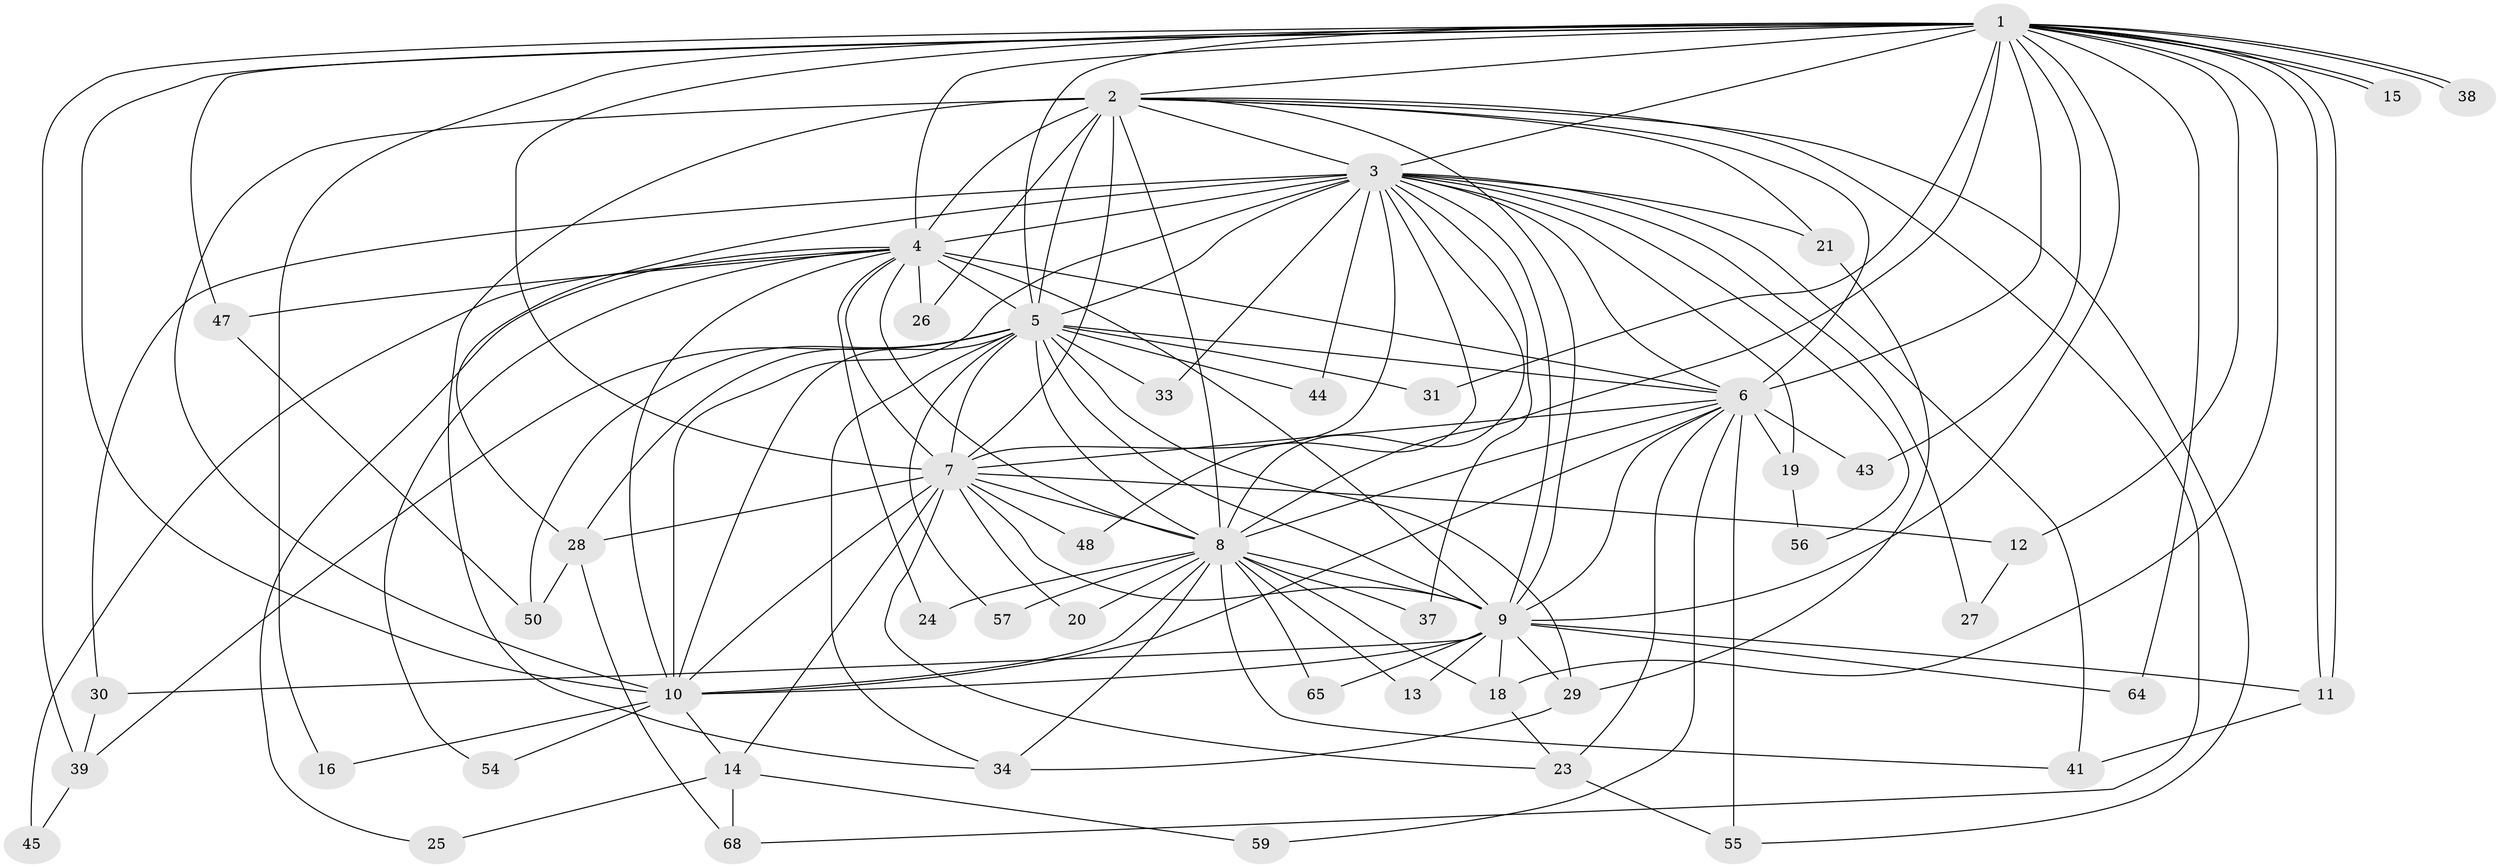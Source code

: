 // original degree distribution, {25: 0.014285714285714285, 16: 0.04285714285714286, 23: 0.014285714285714285, 15: 0.014285714285714285, 20: 0.014285714285714285, 14: 0.014285714285714285, 18: 0.014285714285714285, 13: 0.014285714285714285, 4: 0.08571428571428572, 3: 0.18571428571428572, 2: 0.5428571428571428, 5: 0.04285714285714286}
// Generated by graph-tools (version 1.1) at 2025/17/03/04/25 18:17:16]
// undirected, 49 vertices, 135 edges
graph export_dot {
graph [start="1"]
  node [color=gray90,style=filled];
  1;
  2;
  3;
  4 [super="+35+42+22+53"];
  5 [super="+17+49"];
  6;
  7;
  8;
  9;
  10 [super="+40+36"];
  11 [super="+61"];
  12;
  13;
  14;
  15;
  16;
  18 [super="+70"];
  19;
  20;
  21;
  23 [super="+67"];
  24;
  25;
  26;
  27;
  28 [super="+58"];
  29 [super="+32"];
  30;
  31;
  33;
  34 [super="+60+62"];
  37;
  38;
  39 [super="+52"];
  41 [super="+51"];
  43;
  44;
  45;
  47;
  48;
  50;
  54;
  55 [super="+66"];
  56;
  57;
  59;
  64;
  65;
  68 [super="+69"];
  1 -- 2;
  1 -- 3;
  1 -- 4;
  1 -- 5 [weight=2];
  1 -- 6;
  1 -- 7;
  1 -- 8;
  1 -- 9;
  1 -- 10 [weight=2];
  1 -- 11;
  1 -- 11;
  1 -- 12;
  1 -- 15;
  1 -- 15;
  1 -- 16;
  1 -- 31;
  1 -- 38;
  1 -- 38;
  1 -- 39;
  1 -- 43;
  1 -- 47;
  1 -- 64;
  1 -- 18;
  2 -- 3;
  2 -- 4 [weight=3];
  2 -- 5;
  2 -- 6;
  2 -- 7;
  2 -- 8;
  2 -- 9;
  2 -- 10;
  2 -- 21;
  2 -- 26;
  2 -- 34;
  2 -- 55;
  2 -- 68;
  3 -- 4 [weight=3];
  3 -- 5;
  3 -- 6;
  3 -- 7;
  3 -- 8;
  3 -- 9;
  3 -- 10 [weight=2];
  3 -- 19;
  3 -- 21;
  3 -- 27;
  3 -- 28;
  3 -- 30;
  3 -- 33;
  3 -- 37;
  3 -- 44;
  3 -- 48;
  3 -- 56;
  3 -- 41;
  4 -- 5 [weight=2];
  4 -- 6;
  4 -- 7;
  4 -- 8;
  4 -- 9;
  4 -- 10;
  4 -- 24;
  4 -- 25;
  4 -- 45;
  4 -- 54;
  4 -- 26;
  4 -- 47;
  5 -- 6;
  5 -- 7;
  5 -- 8;
  5 -- 9;
  5 -- 10;
  5 -- 31;
  5 -- 33;
  5 -- 39;
  5 -- 44;
  5 -- 50;
  5 -- 57;
  5 -- 34;
  5 -- 28;
  5 -- 29;
  6 -- 7;
  6 -- 8;
  6 -- 9;
  6 -- 10;
  6 -- 19;
  6 -- 23;
  6 -- 43;
  6 -- 55;
  6 -- 59;
  7 -- 8;
  7 -- 9;
  7 -- 10 [weight=2];
  7 -- 12;
  7 -- 14;
  7 -- 20;
  7 -- 28;
  7 -- 48;
  7 -- 23;
  8 -- 9;
  8 -- 10;
  8 -- 13;
  8 -- 18;
  8 -- 20;
  8 -- 24;
  8 -- 37;
  8 -- 41;
  8 -- 57;
  8 -- 65;
  8 -- 34;
  9 -- 10;
  9 -- 13;
  9 -- 18;
  9 -- 29;
  9 -- 30;
  9 -- 64;
  9 -- 65;
  9 -- 11;
  10 -- 14;
  10 -- 16;
  10 -- 54;
  11 -- 41;
  12 -- 27;
  14 -- 25;
  14 -- 59;
  14 -- 68;
  18 -- 23;
  19 -- 56;
  21 -- 29;
  23 -- 55;
  28 -- 68;
  28 -- 50;
  29 -- 34;
  30 -- 39;
  39 -- 45;
  47 -- 50;
}
